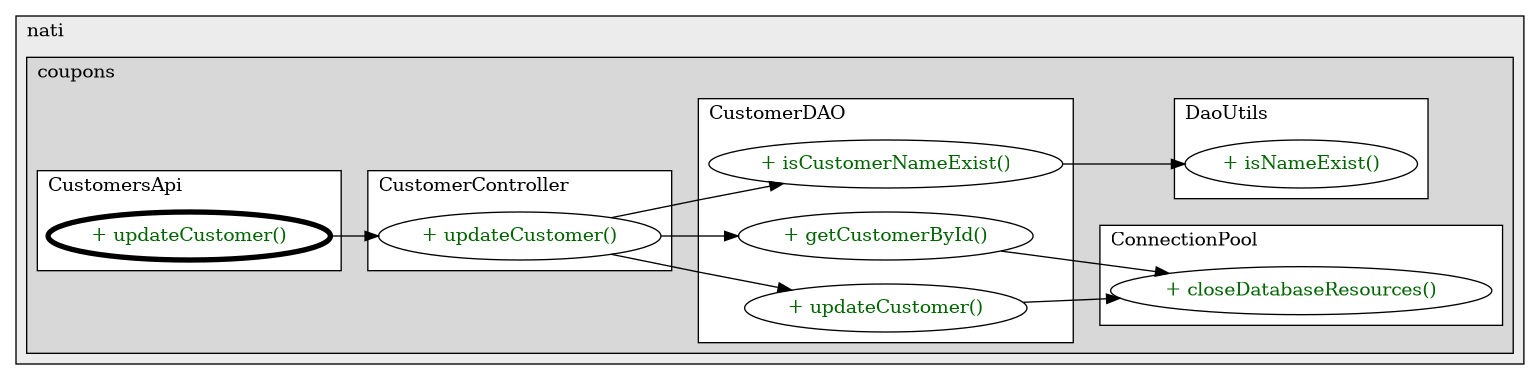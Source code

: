 @startuml

/' diagram meta data start
config=CallConfiguration;
{
  "rootMethod": "com.nati.coupons.api.CustomersApi#updateCustomer(Customer)",
  "projectClassification": {
    "searchMode": "OpenProject", // OpenProject, AllProjects
    "includedProjects": "",
    "pathEndKeywords": "*.impl",
    "isClientPath": "",
    "isClientName": "",
    "isTestPath": "",
    "isTestName": "",
    "isMappingPath": "",
    "isMappingName": "",
    "isDataAccessPath": "",
    "isDataAccessName": "",
    "isDataStructurePath": "",
    "isDataStructureName": "",
    "isInterfaceStructuresPath": "",
    "isInterfaceStructuresName": "",
    "isEntryPointPath": "",
    "isEntryPointName": ""
  },
  "graphRestriction": {
    "classPackageExcludeFilter": "",
    "classPackageIncludeFilter": "",
    "classNameExcludeFilter": "",
    "classNameIncludeFilter": "",
    "methodNameExcludeFilter": "",
    "methodNameIncludeFilter": "",
    "removeByInheritance": "", // inheritance/annotation based filtering is done in a second step
    "removeByAnnotation": "",
    "removeByClassPackage": "", // cleanup the graph after inheritance/annotation based filtering is done
    "removeByClassName": "",
    "cutMappings": false,
    "cutEnum": true,
    "cutTests": true,
    "cutClient": true,
    "cutDataAccess": true,
    "cutInterfaceStructures": true,
    "cutDataStructures": true,
    "cutGetterAndSetter": true,
    "cutConstructors": true
  },
  "graphTraversal": {
    "forwardDepth": 3,
    "backwardDepth": 3,
    "classPackageExcludeFilter": "",
    "classPackageIncludeFilter": "",
    "classNameExcludeFilter": "",
    "classNameIncludeFilter": "",
    "methodNameExcludeFilter": "",
    "methodNameIncludeFilter": "",
    "hideMappings": false,
    "hideDataStructures": false,
    "hidePrivateMethods": true,
    "hideInterfaceCalls": true, // indirection: implementation -> interface (is hidden) -> implementation
    "onlyShowApplicationEntryPoints": false // root node is included
  },
  "details": {
    "aggregation": "GroupByClass", // ByClass, GroupByClass, None
    "showMethodParametersTypes": false,
    "showMethodParametersNames": false,
    "showMethodReturnType": false,
    "showPackageLevels": 2,
    "showCallOrder": false,
    "edgeMode": "MethodsOnly", // TypesOnly, MethodsOnly, TypesAndMethods, MethodsAndDirectTypeUsage
    "showDetailedClassStructure": false
  },
  "rootClass": "com.nati.coupons.api.CustomersApi"
}
diagram meta data end '/



digraph g {
    rankdir="LR"
    splines=polyline
    

'nodes 
subgraph cluster_3373928 { 
   	label=nati
	labeljust=l
	fillcolor="#ececec"
	style=filled
   
   subgraph cluster_501469319 { 
   	label=coupons
	labeljust=l
	fillcolor="#d8d8d8"
	style=filled
   
   subgraph cluster_126796845 { 
   	label=CustomersApi
	labeljust=l
	fillcolor=white
	style=filled
   
   CustomersApi535163648XXXupdateCustomer670819326[
	label="+ updateCustomer()"
	style=filled
	fillcolor=white
	tooltip="CustomersApi

null"
	penwidth=4
	fontcolor=darkgreen
];
} 

subgraph cluster_188115906 { 
   	label=CustomerDAO
	labeljust=l
	fillcolor=white
	style=filled
   
   CustomerDAO535161224XXXgetCustomerById3327612[
	label="+ getCustomerById()"
	style=filled
	fillcolor=white
	tooltip="CustomerDAO

null"
	fontcolor=darkgreen
];

CustomerDAO535161224XXXisCustomerNameExist1808118735[
	label="+ isCustomerNameExist()"
	style=filled
	fillcolor=white
	tooltip="CustomerDAO

null"
	fontcolor=darkgreen
];

CustomerDAO535161224XXXupdateCustomer670819326[
	label="+ updateCustomer()"
	style=filled
	fillcolor=white
	tooltip="CustomerDAO

null"
	fontcolor=darkgreen
];
} 

subgraph cluster_2029129493 { 
   	label=DaoUtils
	labeljust=l
	fillcolor=white
	style=filled
   
   DaoUtils535161224XXXisNameExist267168900[
	label="+ isNameExist()"
	style=filled
	fillcolor=white
	tooltip="DaoUtils

null"
	fontcolor=darkgreen
];
} 

subgraph cluster_546282639 { 
   	label=ConnectionPool
	labeljust=l
	fillcolor=white
	style=filled
   
   ConnectionPool837948521XXXcloseDatabaseResources694709536[
	label="+ closeDatabaseResources()"
	style=filled
	fillcolor=white
	tooltip="ConnectionPool

null"
	fontcolor=darkgreen
];
} 

subgraph cluster_623243356 { 
   	label=CustomerController
	labeljust=l
	fillcolor=white
	style=filled
   
   CustomerController1113940164XXXupdateCustomer670819326[
	label="+ updateCustomer()"
	style=filled
	fillcolor=white
	tooltip="CustomerController

null"
	fontcolor=darkgreen
];
} 
} 
} 

'edges    
CustomerController1113940164XXXupdateCustomer670819326 -> CustomerDAO535161224XXXgetCustomerById3327612;
CustomerController1113940164XXXupdateCustomer670819326 -> CustomerDAO535161224XXXisCustomerNameExist1808118735;
CustomerController1113940164XXXupdateCustomer670819326 -> CustomerDAO535161224XXXupdateCustomer670819326;
CustomerDAO535161224XXXgetCustomerById3327612 -> ConnectionPool837948521XXXcloseDatabaseResources694709536;
CustomerDAO535161224XXXisCustomerNameExist1808118735 -> DaoUtils535161224XXXisNameExist267168900;
CustomerDAO535161224XXXupdateCustomer670819326 -> ConnectionPool837948521XXXcloseDatabaseResources694709536;
CustomersApi535163648XXXupdateCustomer670819326 -> CustomerController1113940164XXXupdateCustomer670819326;
    
}
@enduml